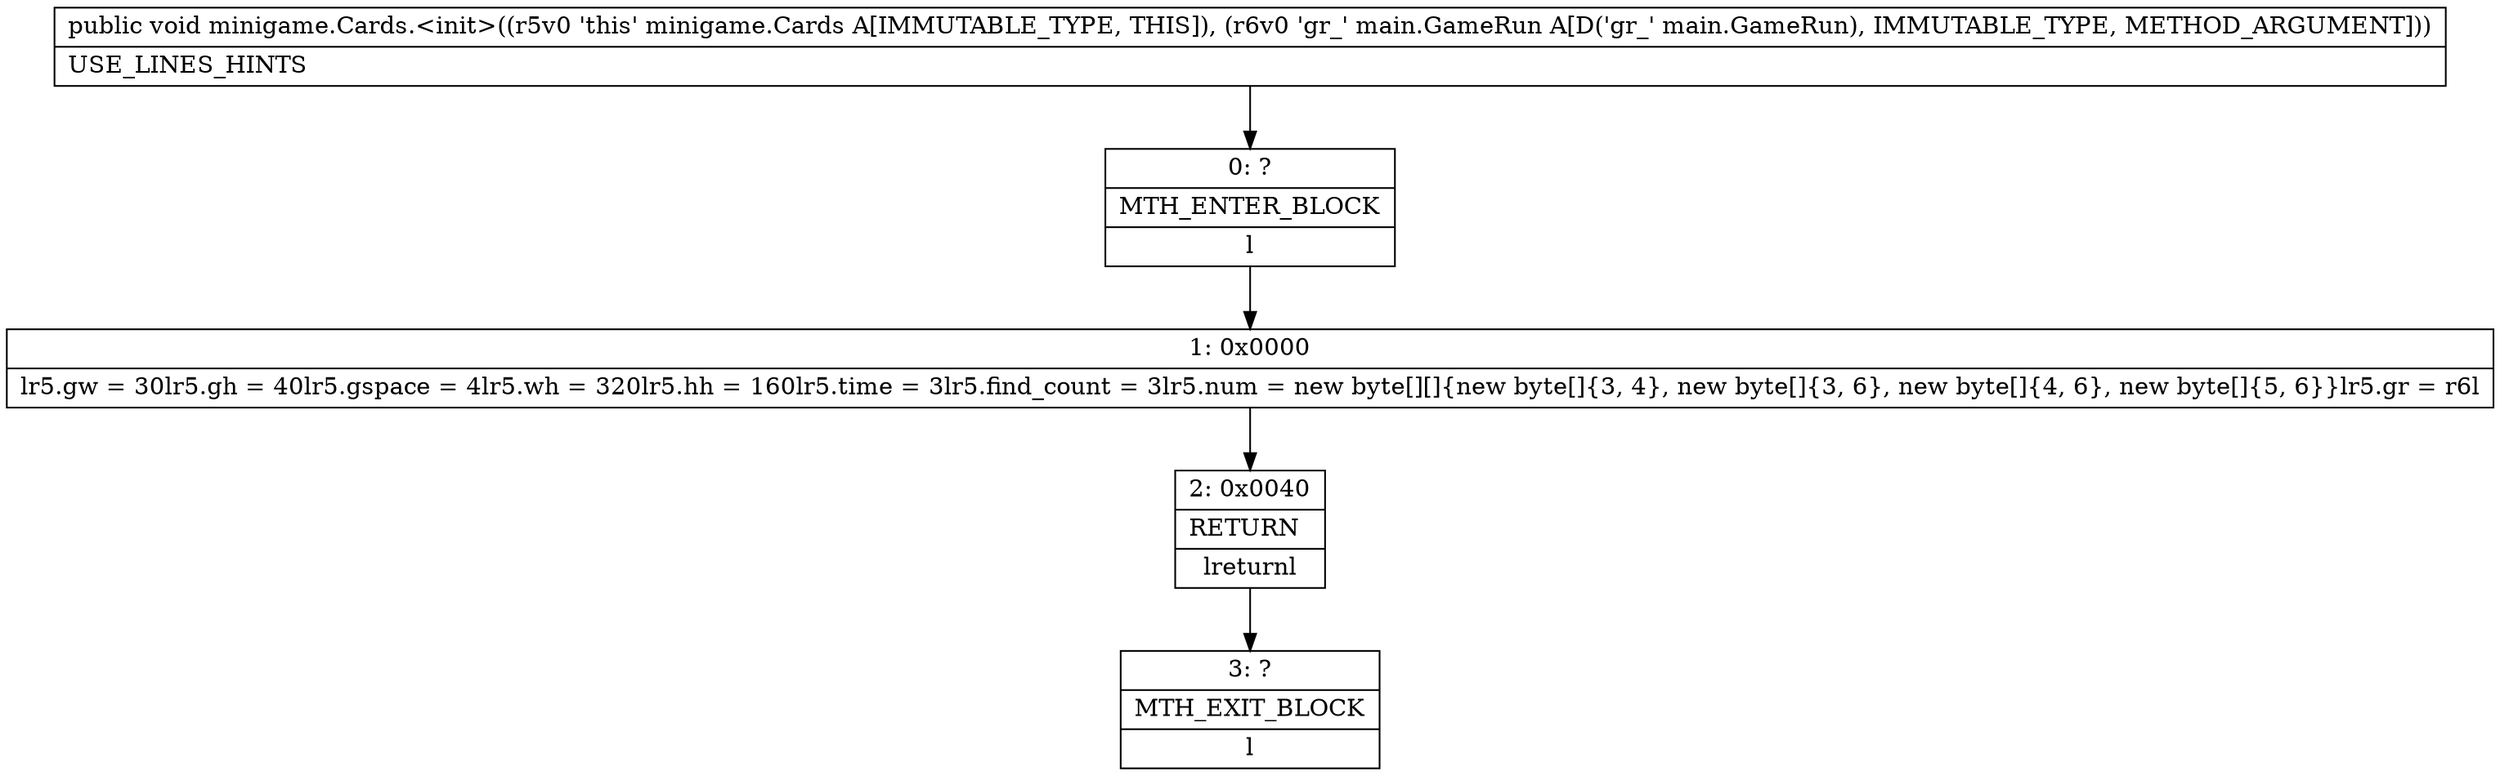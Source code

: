 digraph "CFG forminigame.Cards.\<init\>(Lmain\/GameRun;)V" {
Node_0 [shape=record,label="{0\:\ ?|MTH_ENTER_BLOCK\l|l}"];
Node_1 [shape=record,label="{1\:\ 0x0000|lr5.gw = 30lr5.gh = 40lr5.gspace = 4lr5.wh = 320lr5.hh = 160lr5.time = 3lr5.find_count = 3lr5.num = new byte[][]\{new byte[]\{3, 4\}, new byte[]\{3, 6\}, new byte[]\{4, 6\}, new byte[]\{5, 6\}\}lr5.gr = r6l}"];
Node_2 [shape=record,label="{2\:\ 0x0040|RETURN\l|lreturnl}"];
Node_3 [shape=record,label="{3\:\ ?|MTH_EXIT_BLOCK\l|l}"];
MethodNode[shape=record,label="{public void minigame.Cards.\<init\>((r5v0 'this' minigame.Cards A[IMMUTABLE_TYPE, THIS]), (r6v0 'gr_' main.GameRun A[D('gr_' main.GameRun), IMMUTABLE_TYPE, METHOD_ARGUMENT]))  | USE_LINES_HINTS\l}"];
MethodNode -> Node_0;
Node_0 -> Node_1;
Node_1 -> Node_2;
Node_2 -> Node_3;
}

